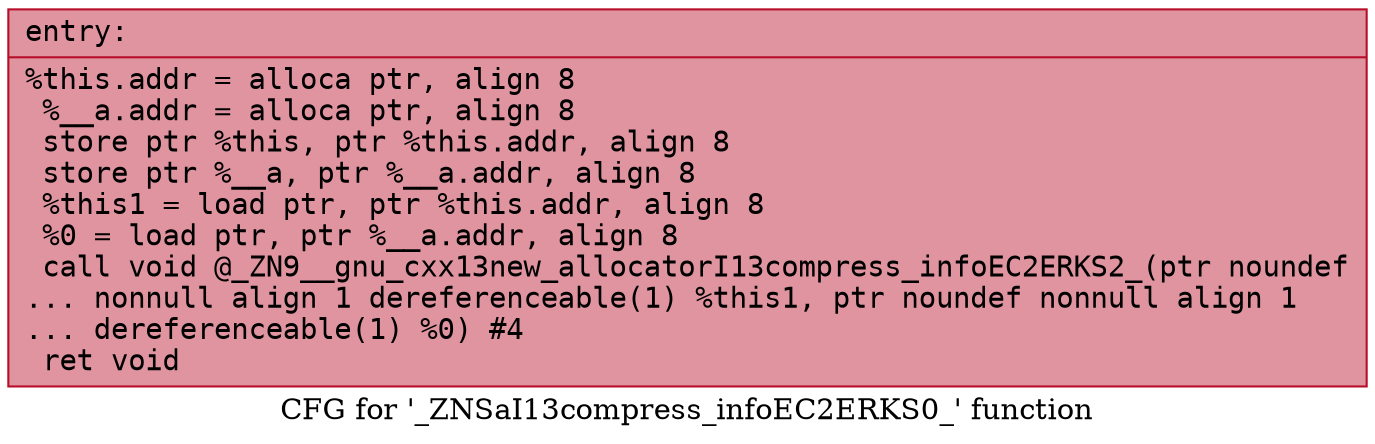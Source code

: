 digraph "CFG for '_ZNSaI13compress_infoEC2ERKS0_' function" {
	label="CFG for '_ZNSaI13compress_infoEC2ERKS0_' function";

	Node0x5651cd863540 [shape=record,color="#b70d28ff", style=filled, fillcolor="#b70d2870" fontname="Courier",label="{entry:\l|  %this.addr = alloca ptr, align 8\l  %__a.addr = alloca ptr, align 8\l  store ptr %this, ptr %this.addr, align 8\l  store ptr %__a, ptr %__a.addr, align 8\l  %this1 = load ptr, ptr %this.addr, align 8\l  %0 = load ptr, ptr %__a.addr, align 8\l  call void @_ZN9__gnu_cxx13new_allocatorI13compress_infoEC2ERKS2_(ptr noundef\l... nonnull align 1 dereferenceable(1) %this1, ptr noundef nonnull align 1\l... dereferenceable(1) %0) #4\l  ret void\l}"];
}
